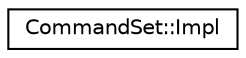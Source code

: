 digraph "Graphical Class Hierarchy"
{
 // INTERACTIVE_SVG=YES
 // LATEX_PDF_SIZE
  edge [fontname="Helvetica",fontsize="10",labelfontname="Helvetica",labelfontsize="10"];
  node [fontname="Helvetica",fontsize="10",shape=record];
  rankdir="LR";
  Node0 [label="CommandSet::Impl",height=0.2,width=0.4,color="black", fillcolor="white", style="filled",URL="$class_command_set_1_1_impl.html",tooltip=" "];
}
